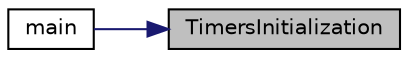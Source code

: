 digraph "TimersInitialization"
{
 // LATEX_PDF_SIZE
  edge [fontname="Helvetica",fontsize="10",labelfontname="Helvetica",labelfontsize="10"];
  node [fontname="Helvetica",fontsize="10",shape=record];
  rankdir="RL";
  Node0 [label="TimersInitialization",height=0.2,width=0.4,color="black", fillcolor="grey75", style="filled", fontcolor="black",tooltip="Function used for initializing of Timers used in project."];
  Node0 -> Node1 [dir="back",color="midnightblue",fontsize="10",style="solid",fontname="Helvetica"];
  Node1 [label="main",height=0.2,width=0.4,color="black", fillcolor="white", style="filled",URL="$main_8c_ae66f6b31b5ad750f1fe042a706a4e3d4.html#ae66f6b31b5ad750f1fe042a706a4e3d4",tooltip=" "];
}
